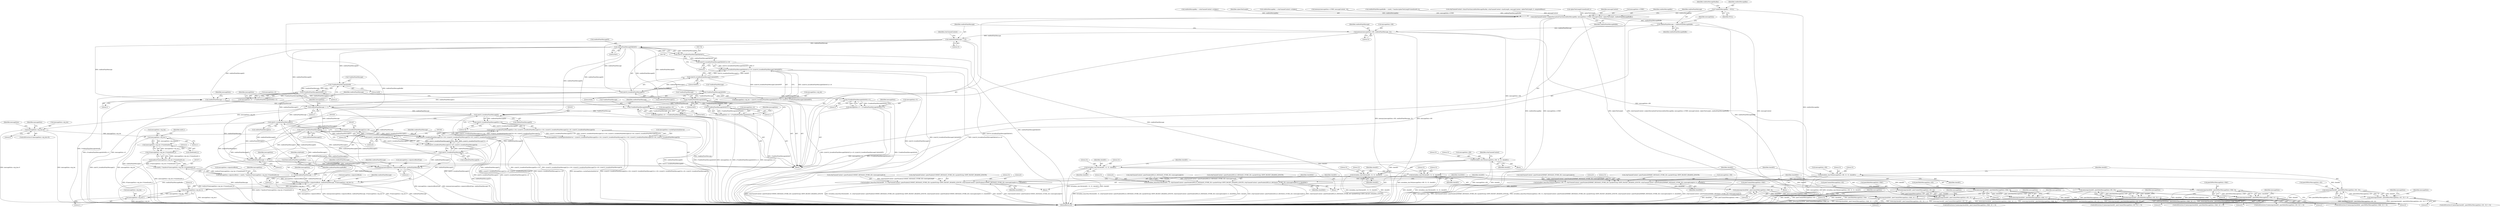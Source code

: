 digraph "0_bzrtp_bbb1e6e2f467ee4bd7b9a8c800e4f07343d7d99b@pointer" {
"1001296" [label="(Call,*confirmMessageKey = NULL)"];
"1001438" [label="(Call,zrtpChannelContext->cipherDecryptionFunction(confirmMessageKey, messageData->CFBIV, messageContent, cipherTextLength, confirmPlainMessageBuffer))"];
"1001446" [label="(Call,confirmPlainMessage = confirmPlainMessageBuffer)"];
"1001449" [label="(Call,memcpy(messageData->H0, confirmPlainMessage, 32))"];
"1001455" [label="(Call,confirmPlainMessage +=33)"];
"1001757" [label="(Call,confirmPlainMessage[0]&0x01)"];
"1001755" [label="(Call,(uint16_t)(confirmPlainMessage[0]&0x01))"];
"1001754" [label="(Call,((uint16_t)(confirmPlainMessage[0]&0x01))<<8)"];
"1001753" [label="(Call,((uint16_t)(confirmPlainMessage[0]&0x01))<<8 | (((uint16_t)confirmPlainMessage[1])&0x00FF))"];
"1001749" [label="(Call,messageData->sig_len = ((uint16_t)(confirmPlainMessage[0]&0x01))<<8 | (((uint16_t)confirmPlainMessage[1])&0x00FF))"];
"1001851" [label="(Call,messageData->sig_len>0)"];
"1001876" [label="(Call,messageData->sig_len-1)"];
"1001875" [label="(Call,(messageData->sig_len-1)*sizeof(uint8_t))"];
"1001873" [label="(Call,4*(messageData->sig_len-1)*sizeof(uint8_t))"];
"1001872" [label="(Call,malloc(4*(messageData->sig_len-1)*sizeof(uint8_t)))"];
"1001870" [label="(Call,(uint8_t *)malloc(4*(messageData->sig_len-1)*sizeof(uint8_t)))"];
"1001866" [label="(Call,messageData->signatureBlock = (uint8_t *)malloc(4*(messageData->sig_len-1)*sizeof(uint8_t)))"];
"1001883" [label="(Call,memcpy(messageData->signatureBlock, confirmPlainMessage, 4*(messageData->sig_len-1)))"];
"1001890" [label="(Call,messageData->sig_len-1)"];
"1001888" [label="(Call,4*(messageData->sig_len-1))"];
"1001770" [label="(Call,confirmPlainMessage += 2)"];
"1001811" [label="(Call,confirmPlainMessage += 1)"];
"1001820" [label="(Call,(uint32_t)confirmPlainMessage[0])"];
"1001819" [label="(Call,((uint32_t)confirmPlainMessage[0])<<24)"];
"1001818" [label="(Call,(((uint32_t)confirmPlainMessage[0])<<24) | (((uint32_t)confirmPlainMessage[1])<<16) | (((uint32_t)confirmPlainMessage[2])<<8) | ((uint32_t)confirmPlainMessage[3]))"];
"1001814" [label="(Call,messageData->cacheExpirationInterval = (((uint32_t)confirmPlainMessage[0])<<24) | (((uint32_t)confirmPlainMessage[1])<<16) | (((uint32_t)confirmPlainMessage[2])<<8) | ((uint32_t)confirmPlainMessage[3]))"];
"1001847" [label="(Call,confirmPlainMessage += 4)"];
"1001857" [label="(Call,memcpy(messageData->signatureBlockType, confirmPlainMessage, 4))"];
"1001863" [label="(Call,confirmPlainMessage += 4)"];
"1001828" [label="(Call,(uint32_t)confirmPlainMessage[1])"];
"1001827" [label="(Call,((uint32_t)confirmPlainMessage[1])<<16)"];
"1001826" [label="(Call,(((uint32_t)confirmPlainMessage[1])<<16) | (((uint32_t)confirmPlainMessage[2])<<8) | ((uint32_t)confirmPlainMessage[3]))"];
"1001836" [label="(Call,(uint32_t)confirmPlainMessage[2])"];
"1001835" [label="(Call,((uint32_t)confirmPlainMessage[2])<<8)"];
"1001834" [label="(Call,(((uint32_t)confirmPlainMessage[2])<<8) | ((uint32_t)confirmPlainMessage[3]))"];
"1001842" [label="(Call,(uint32_t)confirmPlainMessage[3])"];
"1001778" [label="(Call,(*confirmPlainMessage)&0x08)"];
"1001777" [label="(Call,((*confirmPlainMessage)&0x08)>>3)"];
"1001773" [label="(Call,messageData->E = ((*confirmPlainMessage)&0x08)>>3)"];
"1001788" [label="(Call,(*confirmPlainMessage)&0x04)"];
"1001787" [label="(Call,((*confirmPlainMessage)&0x04)>>2)"];
"1001783" [label="(Call,messageData->V = ((*confirmPlainMessage)&0x04)>>2)"];
"1001798" [label="(Call,(*confirmPlainMessage)&0x02)"];
"1001797" [label="(Call,((*confirmPlainMessage)&0x02)>>1)"];
"1001793" [label="(Call,messageData->A = ((*confirmPlainMessage)&0x02)>>1)"];
"1001807" [label="(Call,(*confirmPlainMessage)&0x01)"];
"1001803" [label="(Call,messageData->D = (*confirmPlainMessage)&0x01)"];
"1001764" [label="(Call,(uint16_t)confirmPlainMessage[1])"];
"1001763" [label="(Call,((uint16_t)confirmPlainMessage[1])&0x00FF)"];
"1001472" [label="(Call,bctoolbox_sha256(messageData->H0, 32, 32, checkH1))"];
"1001513" [label="(Call,bctoolbox_sha256(checkH1, 32, 32, checkH2))"];
"1001520" [label="(Call,memcmp(checkH2, peerCommitMessageData->H2, 32))"];
"1001519" [label="(Call,memcmp(checkH2, peerCommitMessageData->H2, 32) != 0)"];
"1001532" [label="(Call,bctoolbox_hmacSha256(checkH1, 32, zrtpChannelContext->peerPackets[COMMIT_MESSAGE_STORE_ID]->packetString+ZRTP_PACKET_HEADER_LENGTH, zrtpChannelContext->peerPackets[COMMIT_MESSAGE_STORE_ID]->messageLength-8, 8, checkMAC))"];
"1001557" [label="(Call,memcmp(checkMAC, peerCommitMessageData->MAC, 8))"];
"1001556" [label="(Call,memcmp(checkMAC, peerCommitMessageData->MAC, 8) != 0)"];
"1001599" [label="(Call,bctoolbox_sha256(checkH1, 32, 32, checkH2))"];
"1001604" [label="(Call,bctoolbox_sha256(checkH2, 32, 32, checkH3))"];
"1001611" [label="(Call,memcmp(checkH3, peerHelloMessageData->H3, 32))"];
"1001610" [label="(Call,memcmp(checkH3, peerHelloMessageData->H3, 32) != 0)"];
"1001623" [label="(Call,bctoolbox_hmacSha256(checkH2, 32, zrtpChannelContext->peerPackets[HELLO_MESSAGE_STORE_ID]->packetString+ZRTP_PACKET_HEADER_LENGTH, zrtpChannelContext->peerPackets[HELLO_MESSAGE_STORE_ID]->messageLength-8, 8, checkMAC))"];
"1001648" [label="(Call,memcmp(checkMAC, peerHelloMessageData->MAC, 8))"];
"1001647" [label="(Call,memcmp(checkMAC, peerHelloMessageData->MAC, 8) != 0)"];
"1001689" [label="(Call,bctoolbox_sha256(messageData->H0, 32, 32, checkH1))"];
"1001698" [label="(Call,memcmp(checkH1, peerDHPartMessageData->H1, 32))"];
"1001697" [label="(Call,memcmp(checkH1, peerDHPartMessageData->H1, 32) != 0)"];
"1001710" [label="(Call,bctoolbox_hmacSha256(messageData->H0, 32, zrtpChannelContext->peerPackets[DHPART_MESSAGE_STORE_ID]->packetString+ZRTP_PACKET_HEADER_LENGTH, zrtpChannelContext->peerPackets[DHPART_MESSAGE_STORE_ID]->messageLength-8, 8, checkMAC))"];
"1001737" [label="(Call,memcmp(checkMAC, peerDHPartMessageData->MAC, 8))"];
"1001736" [label="(Call,memcmp(checkMAC, peerDHPartMessageData->MAC, 8) != 0)"];
"1001902" [label="(Call,free(confirmPlainMessageBuffer))"];
"1001808" [label="(Call,*confirmPlainMessage)"];
"1001801" [label="(Literal,0x02)"];
"1001899" [label="(Identifier,messageData)"];
"1001607" [label="(Literal,32)"];
"1001828" [label="(Call,(uint32_t)confirmPlainMessage[1])"];
"1001294" [label="(Block,)"];
"1001876" [label="(Call,messageData->sig_len-1)"];
"1001599" [label="(Call,bctoolbox_sha256(checkH1, 32, 32, checkH2))"];
"1001735" [label="(ControlStructure,if (memcmp(checkMAC, peerDHPartMessageData->MAC, 8) != 0))"];
"1001802" [label="(Literal,1)"];
"1001737" [label="(Call,memcmp(checkMAC, peerDHPartMessageData->MAC, 8))"];
"1001834" [label="(Call,(((uint32_t)confirmPlainMessage[2])<<8) | ((uint32_t)confirmPlainMessage[3]))"];
"1001803" [label="(Call,messageData->D = (*confirmPlainMessage)&0x01)"];
"1001449" [label="(Call,memcpy(messageData->H0, confirmPlainMessage, 32))"];
"1001362" [label="(Call,confirmMessageKey = zrtpChannelContext->zrtpkeyr)"];
"1001862" [label="(Literal,4)"];
"1001520" [label="(Call,memcmp(checkH2, peerCommitMessageData->H2, 32))"];
"1001793" [label="(Call,messageData->A = ((*confirmPlainMessage)&0x02)>>1)"];
"1001750" [label="(Call,messageData->sig_len)"];
"1001795" [label="(Identifier,messageData)"];
"1001434" [label="(Call,cipherTextLength*sizeof(uint8_t))"];
"1001882" [label="(Identifier,uint8_t)"];
"1001602" [label="(Literal,32)"];
"1001482" [label="(Identifier,zrtpChannelContext)"];
"1001544" [label="(Call,zrtpChannelContext->peerPackets[COMMIT_MESSAGE_STORE_ID]->messageLength-8)"];
"1001715" [label="(Call,zrtpChannelContext->peerPackets[DHPART_MESSAGE_STORE_ID]->packetString+ZRTP_PACKET_HEADER_LENGTH)"];
"1001443" [label="(Identifier,messageContent)"];
"1001779" [label="(Call,*confirmPlainMessage)"];
"1001518" [label="(ControlStructure,if (memcmp(checkH2, peerCommitMessageData->H2, 32) != 0))"];
"1001462" [label="(Identifier,zrtpChannelContext)"];
"1001661" [label="(Block,)"];
"1001533" [label="(Identifier,checkH1)"];
"1001476" [label="(Literal,32)"];
"1001605" [label="(Identifier,checkH2)"];
"1001645" [label="(Identifier,checkMAC)"];
"1001794" [label="(Call,messageData->A)"];
"1001742" [label="(Literal,8)"];
"1001819" [label="(Call,((uint32_t)confirmPlainMessage[0])<<24)"];
"1001698" [label="(Call,memcmp(checkH1, peerDHPartMessageData->H1, 32))"];
"1001707" [label="(Identifier,messageData)"];
"1001844" [label="(Call,confirmPlainMessage[3])"];
"1001778" [label="(Call,(*confirmPlainMessage)&0x08)"];
"1001557" [label="(Call,memcmp(checkMAC, peerCommitMessageData->MAC, 8))"];
"1001704" [label="(Literal,0)"];
"1001612" [label="(Identifier,checkH3)"];
"1001624" [label="(Identifier,checkH2)"];
"1001440" [label="(Call,messageData->CFBIV)"];
"1001866" [label="(Call,messageData->signatureBlock = (uint8_t *)malloc(4*(messageData->sig_len-1)*sizeof(uint8_t)))"];
"1001764" [label="(Call,(uint16_t)confirmPlainMessage[1])"];
"1001772" [label="(Literal,2)"];
"1001516" [label="(Literal,32)"];
"1001757" [label="(Call,confirmPlainMessage[0]&0x01)"];
"1001711" [label="(Call,messageData->H0)"];
"1001906" [label="(Identifier,zrtpPacket)"];
"1001758" [label="(Call,confirmPlainMessage[0])"];
"1001749" [label="(Call,messageData->sig_len = ((uint16_t)(confirmPlainMessage[0]&0x01))<<8 | (((uint16_t)confirmPlainMessage[1])&0x00FF))"];
"1001761" [label="(Literal,0x01)"];
"1001766" [label="(Call,confirmPlainMessage[1])"];
"1001855" [label="(Literal,0)"];
"1001472" [label="(Call,bctoolbox_sha256(messageData->H0, 32, 32, checkH1))"];
"1001695" [label="(Identifier,checkH1)"];
"1001785" [label="(Identifier,messageData)"];
"1001833" [label="(Literal,16)"];
"1001781" [label="(Literal,0x08)"];
"1001867" [label="(Call,messageData->signatureBlock)"];
"1001812" [label="(Identifier,confirmPlainMessage)"];
"1001439" [label="(Identifier,confirmMessageKey)"];
"1001694" [label="(Literal,32)"];
"1001453" [label="(Identifier,confirmPlainMessage)"];
"1001445" [label="(Identifier,confirmPlainMessageBuffer)"];
"1001724" [label="(Call,zrtpChannelContext->peerPackets[DHPART_MESSAGE_STORE_ID]->messageLength-8)"];
"1001842" [label="(Call,(uint32_t)confirmPlainMessage[3])"];
"1001863" [label="(Call,confirmPlainMessage += 4)"];
"1001865" [label="(Literal,4)"];
"1001478" [label="(Identifier,checkH1)"];
"1001535" [label="(Call,zrtpChannelContext->peerPackets[COMMIT_MESSAGE_STORE_ID]->packetString+ZRTP_PACKET_HEADER_LENGTH)"];
"1001534" [label="(Literal,32)"];
"1001553" [label="(Literal,8)"];
"1001822" [label="(Call,confirmPlainMessage[0])"];
"1001562" [label="(Literal,8)"];
"1001529" [label="(Identifier,messageData)"];
"1001858" [label="(Call,messageData->signatureBlockType)"];
"1001710" [label="(Call,bctoolbox_hmacSha256(messageData->H0, 32, zrtpChannelContext->peerPackets[DHPART_MESSAGE_STORE_ID]->packetString+ZRTP_PACKET_HEADER_LENGTH, zrtpChannelContext->peerPackets[DHPART_MESSAGE_STORE_ID]->messageLength-8, 8, checkMAC))"];
"1001555" [label="(ControlStructure,if (memcmp(checkMAC, peerCommitMessageData->MAC, 8) != 0))"];
"1001813" [label="(Literal,1)"];
"1001525" [label="(Literal,32)"];
"1001700" [label="(Call,peerDHPartMessageData->H1)"];
"1001734" [label="(Identifier,checkMAC)"];
"1001751" [label="(Identifier,messageData)"];
"1001613" [label="(Call,peerHelloMessageData->H3)"];
"1001635" [label="(Call,zrtpChannelContext->peerPackets[HELLO_MESSAGE_STORE_ID]->messageLength-8)"];
"1001521" [label="(Identifier,checkH2)"];
"1001769" [label="(Literal,0x00FF)"];
"1001603" [label="(Identifier,checkH2)"];
"1001773" [label="(Call,messageData->E = ((*confirmPlainMessage)&0x08)>>3)"];
"1001609" [label="(ControlStructure,if (memcmp(checkH3, peerHelloMessageData->H3, 32) != 0))"];
"1001743" [label="(Literal,0)"];
"1001648" [label="(Call,memcmp(checkMAC, peerHelloMessageData->MAC, 8))"];
"1001880" [label="(Literal,1)"];
"1001650" [label="(Call,peerHelloMessageData->MAC)"];
"1001861" [label="(Identifier,confirmPlainMessage)"];
"1001851" [label="(Call,messageData->sig_len>0)"];
"1001296" [label="(Call,*confirmMessageKey = NULL)"];
"1001856" [label="(Block,)"];
"1001485" [label="(Block,)"];
"1001447" [label="(Identifier,confirmPlainMessage)"];
"1001835" [label="(Call,((uint32_t)confirmPlainMessage[2])<<8)"];
"1001646" [label="(ControlStructure,if (memcmp(checkMAC, peerHelloMessageData->MAC, 8) != 0))"];
"1001703" [label="(Literal,32)"];
"1001820" [label="(Call,(uint32_t)confirmPlainMessage[0])"];
"1001816" [label="(Identifier,messageData)"];
"1001775" [label="(Identifier,messageData)"];
"1001647" [label="(Call,memcmp(checkMAC, peerHelloMessageData->MAC, 8) != 0)"];
"1001739" [label="(Call,peerDHPartMessageData->MAC)"];
"1001526" [label="(Literal,0)"];
"1001456" [label="(Identifier,confirmPlainMessage)"];
"1001903" [label="(Identifier,confirmPlainMessageBuffer)"];
"1001849" [label="(Literal,4)"];
"1001600" [label="(Identifier,checkH1)"];
"1001783" [label="(Call,messageData->V = ((*confirmPlainMessage)&0x04)>>2)"];
"1001626" [label="(Call,zrtpChannelContext->peerPackets[HELLO_MESSAGE_STORE_ID]->packetString+ZRTP_PACKET_HEADER_LENGTH)"];
"1001877" [label="(Call,messageData->sig_len)"];
"1001446" [label="(Call,confirmPlainMessage = confirmPlainMessageBuffer)"];
"1001444" [label="(Identifier,cipherTextLength)"];
"1001556" [label="(Call,memcmp(checkMAC, peerCommitMessageData->MAC, 8) != 0)"];
"1001804" [label="(Call,messageData->D)"];
"1001770" [label="(Call,confirmPlainMessage += 2)"];
"1001827" [label="(Call,((uint32_t)confirmPlainMessage[1])<<16)"];
"1001763" [label="(Call,((uint16_t)confirmPlainMessage[1])&0x00FF)"];
"1001853" [label="(Identifier,messageData)"];
"1001753" [label="(Call,((uint16_t)(confirmPlainMessage[0]&0x01))<<8 | (((uint16_t)confirmPlainMessage[1])&0x00FF))"];
"1001448" [label="(Identifier,confirmPlainMessageBuffer)"];
"1001755" [label="(Call,(uint16_t)(confirmPlainMessage[0]&0x01))"];
"1001826" [label="(Call,(((uint32_t)confirmPlainMessage[1])<<16) | (((uint32_t)confirmPlainMessage[2])<<8) | ((uint32_t)confirmPlainMessage[3]))"];
"1001788" [label="(Call,(*confirmPlainMessage)&0x04)"];
"1001733" [label="(Literal,8)"];
"1001451" [label="(Identifier,messageData)"];
"1001693" [label="(Literal,32)"];
"1001554" [label="(Identifier,checkMAC)"];
"1001746" [label="(Identifier,messageData)"];
"1001438" [label="(Call,zrtpChannelContext->cipherDecryptionFunction(confirmMessageKey, messageData->CFBIV, messageContent, cipherTextLength, confirmPlainMessageBuffer))"];
"1001604" [label="(Call,bctoolbox_sha256(checkH2, 32, 32, checkH3))"];
"1001455" [label="(Call,confirmPlainMessage +=33)"];
"1001515" [label="(Literal,32)"];
"1001850" [label="(ControlStructure,if (messageData->sig_len>0))"];
"1001610" [label="(Call,memcmp(checkH3, peerHelloMessageData->H3, 32) != 0)"];
"1001771" [label="(Identifier,confirmPlainMessage)"];
"1001784" [label="(Call,messageData->V)"];
"1001532" [label="(Call,bctoolbox_hmacSha256(checkH1, 32, zrtpChannelContext->peerPackets[COMMIT_MESSAGE_STORE_ID]->packetString+ZRTP_PACKET_HEADER_LENGTH, zrtpChannelContext->peerPackets[COMMIT_MESSAGE_STORE_ID]->messageLength-8, 8, checkMAC))"];
"1001623" [label="(Call,bctoolbox_hmacSha256(checkH2, 32, zrtpChannelContext->peerPackets[HELLO_MESSAGE_STORE_ID]->packetString+ZRTP_PACKET_HEADER_LENGTH, zrtpChannelContext->peerPackets[HELLO_MESSAGE_STORE_ID]->messageLength-8, 8, checkMAC))"];
"1001852" [label="(Call,messageData->sig_len)"];
"1001889" [label="(Literal,4)"];
"1001558" [label="(Identifier,checkMAC)"];
"1001873" [label="(Call,4*(messageData->sig_len-1)*sizeof(uint8_t))"];
"1001754" [label="(Call,((uint16_t)(confirmPlainMessage[0]&0x01))<<8)"];
"1001805" [label="(Identifier,messageData)"];
"1001864" [label="(Identifier,confirmPlainMessage)"];
"1001625" [label="(Literal,32)"];
"1001513" [label="(Call,bctoolbox_sha256(checkH1, 32, 32, checkH2))"];
"1001644" [label="(Literal,8)"];
"1001699" [label="(Identifier,checkH1)"];
"1001697" [label="(Call,memcmp(checkH1, peerDHPartMessageData->H1, 32) != 0)"];
"1001689" [label="(Call,bctoolbox_sha256(messageData->H0, 32, 32, checkH1))"];
"1001653" [label="(Literal,8)"];
"1001825" [label="(Literal,24)"];
"1001848" [label="(Identifier,confirmPlainMessage)"];
"1001714" [label="(Literal,32)"];
"1001712" [label="(Identifier,messageData)"];
"1001774" [label="(Call,messageData->E)"];
"1001649" [label="(Identifier,checkMAC)"];
"1001301" [label="(Identifier,confirmMessageMacKey)"];
"1001330" [label="(Call,confirmMessageKey = zrtpChannelContext->zrtpkeyi)"];
"1001884" [label="(Call,messageData->signatureBlock)"];
"1001787" [label="(Call,((*confirmPlainMessage)&0x04)>>2)"];
"1001388" [label="(Call,memcpy(messageData->CFBIV, messageContent, 16))"];
"1001611" [label="(Call,memcmp(checkH3, peerHelloMessageData->H3, 32))"];
"1001617" [label="(Literal,0)"];
"1001874" [label="(Literal,4)"];
"1001657" [label="(Identifier,messageData)"];
"1001457" [label="(Literal,33)"];
"1001902" [label="(Call,free(confirmPlainMessageBuffer))"];
"1001847" [label="(Call,confirmPlainMessage += 4)"];
"1001810" [label="(Literal,0x01)"];
"1001297" [label="(Identifier,confirmMessageKey)"];
"1001888" [label="(Call,4*(messageData->sig_len-1))"];
"1001891" [label="(Call,messageData->sig_len)"];
"1001777" [label="(Call,((*confirmPlainMessage)&0x08)>>3)"];
"1001791" [label="(Literal,0x04)"];
"1001872" [label="(Call,malloc(4*(messageData->sig_len-1)*sizeof(uint8_t)))"];
"1001859" [label="(Identifier,messageData)"];
"1001841" [label="(Literal,8)"];
"1001606" [label="(Literal,32)"];
"1001690" [label="(Call,messageData->H0)"];
"1001782" [label="(Literal,3)"];
"1001890" [label="(Call,messageData->sig_len-1)"];
"1001883" [label="(Call,memcpy(messageData->signatureBlock, confirmPlainMessage, 4*(messageData->sig_len-1)))"];
"1001857" [label="(Call,memcpy(messageData->signatureBlockType, confirmPlainMessage, 4))"];
"1001477" [label="(Literal,32)"];
"1001559" [label="(Call,peerCommitMessageData->MAC)"];
"1001894" [label="(Literal,1)"];
"1001563" [label="(Literal,0)"];
"1001514" [label="(Identifier,checkH1)"];
"1001887" [label="(Identifier,confirmPlainMessage)"];
"1001815" [label="(Call,messageData->cacheExpirationInterval)"];
"1001566" [label="(Identifier,messageData)"];
"1001620" [label="(Identifier,messageData)"];
"1001429" [label="(Call,confirmPlainMessageBuffer = (uint8_t *)malloc(cipherTextLength*sizeof(uint8_t)))"];
"1001836" [label="(Call,(uint32_t)confirmPlainMessage[2])"];
"1001792" [label="(Literal,2)"];
"1001406" [label="(Call,zrtpChannelContext->hmacFunction(confirmMessageMacKey, zrtpChannelContext->hashLength, messageContent, cipherTextLength, 8, computedHmac))"];
"1001797" [label="(Call,((*confirmPlainMessage)&0x02)>>1)"];
"1001608" [label="(Identifier,checkH3)"];
"1001517" [label="(Identifier,checkH2)"];
"1001885" [label="(Identifier,messageData)"];
"1001811" [label="(Call,confirmPlainMessage += 1)"];
"1001473" [label="(Call,messageData->H0)"];
"1001798" [label="(Call,(*confirmPlainMessage)&0x02)"];
"1001654" [label="(Literal,0)"];
"1001696" [label="(ControlStructure,if (memcmp(checkH1, peerDHPartMessageData->H1, 32) != 0))"];
"1001450" [label="(Call,messageData->H0)"];
"1001814" [label="(Call,messageData->cacheExpirationInterval = (((uint32_t)confirmPlainMessage[0])<<24) | (((uint32_t)confirmPlainMessage[1])<<16) | (((uint32_t)confirmPlainMessage[2])<<8) | ((uint32_t)confirmPlainMessage[3]))"];
"1001881" [label="(Call,sizeof(uint8_t))"];
"1001789" [label="(Call,*confirmPlainMessage)"];
"1001470" [label="(Block,)"];
"1001868" [label="(Identifier,messageData)"];
"1001838" [label="(Call,confirmPlainMessage[2])"];
"1001570" [label="(Block,)"];
"1001736" [label="(Call,memcmp(checkMAC, peerDHPartMessageData->MAC, 8) != 0)"];
"1001818" [label="(Call,(((uint32_t)confirmPlainMessage[0])<<24) | (((uint32_t)confirmPlainMessage[1])<<16) | (((uint32_t)confirmPlainMessage[2])<<8) | ((uint32_t)confirmPlainMessage[3]))"];
"1001762" [label="(Literal,8)"];
"1001298" [label="(Identifier,NULL)"];
"1001738" [label="(Identifier,checkMAC)"];
"1001454" [label="(Literal,32)"];
"1001616" [label="(Literal,32)"];
"1001601" [label="(Literal,32)"];
"1001522" [label="(Call,peerCommitMessageData->H2)"];
"1001875" [label="(Call,(messageData->sig_len-1)*sizeof(uint8_t))"];
"1001830" [label="(Call,confirmPlainMessage[1])"];
"1001966" [label="(MethodReturn,int)"];
"1001870" [label="(Call,(uint8_t *)malloc(4*(messageData->sig_len-1)*sizeof(uint8_t)))"];
"1001519" [label="(Call,memcmp(checkH2, peerCommitMessageData->H2, 32) != 0)"];
"1001799" [label="(Call,*confirmPlainMessage)"];
"1001807" [label="(Call,(*confirmPlainMessage)&0x01)"];
"1001296" -> "1001294"  [label="AST: "];
"1001296" -> "1001298"  [label="CFG: "];
"1001297" -> "1001296"  [label="AST: "];
"1001298" -> "1001296"  [label="AST: "];
"1001301" -> "1001296"  [label="CFG: "];
"1001296" -> "1001966"  [label="DDG: confirmMessageKey"];
"1001296" -> "1001438"  [label="DDG: confirmMessageKey"];
"1001438" -> "1001294"  [label="AST: "];
"1001438" -> "1001445"  [label="CFG: "];
"1001439" -> "1001438"  [label="AST: "];
"1001440" -> "1001438"  [label="AST: "];
"1001443" -> "1001438"  [label="AST: "];
"1001444" -> "1001438"  [label="AST: "];
"1001445" -> "1001438"  [label="AST: "];
"1001447" -> "1001438"  [label="CFG: "];
"1001438" -> "1001966"  [label="DDG: confirmMessageKey"];
"1001438" -> "1001966"  [label="DDG: messageData->CFBIV"];
"1001438" -> "1001966"  [label="DDG: cipherTextLength"];
"1001438" -> "1001966"  [label="DDG: zrtpChannelContext->cipherDecryptionFunction(confirmMessageKey, messageData->CFBIV, messageContent, cipherTextLength, confirmPlainMessageBuffer)"];
"1001438" -> "1001966"  [label="DDG: messageContent"];
"1001362" -> "1001438"  [label="DDG: confirmMessageKey"];
"1001330" -> "1001438"  [label="DDG: confirmMessageKey"];
"1001388" -> "1001438"  [label="DDG: messageData->CFBIV"];
"1001406" -> "1001438"  [label="DDG: messageContent"];
"1001434" -> "1001438"  [label="DDG: cipherTextLength"];
"1001429" -> "1001438"  [label="DDG: confirmPlainMessageBuffer"];
"1001438" -> "1001446"  [label="DDG: confirmPlainMessageBuffer"];
"1001438" -> "1001902"  [label="DDG: confirmPlainMessageBuffer"];
"1001446" -> "1001294"  [label="AST: "];
"1001446" -> "1001448"  [label="CFG: "];
"1001447" -> "1001446"  [label="AST: "];
"1001448" -> "1001446"  [label="AST: "];
"1001451" -> "1001446"  [label="CFG: "];
"1001446" -> "1001966"  [label="DDG: confirmPlainMessageBuffer"];
"1001446" -> "1001449"  [label="DDG: confirmPlainMessage"];
"1001449" -> "1001294"  [label="AST: "];
"1001449" -> "1001454"  [label="CFG: "];
"1001450" -> "1001449"  [label="AST: "];
"1001453" -> "1001449"  [label="AST: "];
"1001454" -> "1001449"  [label="AST: "];
"1001456" -> "1001449"  [label="CFG: "];
"1001449" -> "1001966"  [label="DDG: memcpy(messageData->H0, confirmPlainMessage, 32)"];
"1001449" -> "1001966"  [label="DDG: messageData->H0"];
"1001449" -> "1001455"  [label="DDG: confirmPlainMessage"];
"1001449" -> "1001472"  [label="DDG: messageData->H0"];
"1001449" -> "1001689"  [label="DDG: messageData->H0"];
"1001455" -> "1001294"  [label="AST: "];
"1001455" -> "1001457"  [label="CFG: "];
"1001456" -> "1001455"  [label="AST: "];
"1001457" -> "1001455"  [label="AST: "];
"1001462" -> "1001455"  [label="CFG: "];
"1001455" -> "1001966"  [label="DDG: confirmPlainMessage"];
"1001455" -> "1001757"  [label="DDG: confirmPlainMessage"];
"1001455" -> "1001764"  [label="DDG: confirmPlainMessage"];
"1001455" -> "1001770"  [label="DDG: confirmPlainMessage"];
"1001757" -> "1001755"  [label="AST: "];
"1001757" -> "1001761"  [label="CFG: "];
"1001758" -> "1001757"  [label="AST: "];
"1001761" -> "1001757"  [label="AST: "];
"1001755" -> "1001757"  [label="CFG: "];
"1001757" -> "1001755"  [label="DDG: confirmPlainMessage[0]"];
"1001757" -> "1001755"  [label="DDG: 0x01"];
"1001757" -> "1001770"  [label="DDG: confirmPlainMessage[0]"];
"1001757" -> "1001778"  [label="DDG: confirmPlainMessage[0]"];
"1001757" -> "1001788"  [label="DDG: confirmPlainMessage[0]"];
"1001757" -> "1001798"  [label="DDG: confirmPlainMessage[0]"];
"1001757" -> "1001807"  [label="DDG: confirmPlainMessage[0]"];
"1001757" -> "1001811"  [label="DDG: confirmPlainMessage[0]"];
"1001757" -> "1001820"  [label="DDG: confirmPlainMessage[0]"];
"1001755" -> "1001754"  [label="AST: "];
"1001756" -> "1001755"  [label="AST: "];
"1001762" -> "1001755"  [label="CFG: "];
"1001755" -> "1001966"  [label="DDG: confirmPlainMessage[0]&0x01"];
"1001755" -> "1001754"  [label="DDG: confirmPlainMessage[0]&0x01"];
"1001754" -> "1001753"  [label="AST: "];
"1001754" -> "1001762"  [label="CFG: "];
"1001762" -> "1001754"  [label="AST: "];
"1001765" -> "1001754"  [label="CFG: "];
"1001754" -> "1001966"  [label="DDG: (uint16_t)(confirmPlainMessage[0]&0x01)"];
"1001754" -> "1001753"  [label="DDG: (uint16_t)(confirmPlainMessage[0]&0x01)"];
"1001754" -> "1001753"  [label="DDG: 8"];
"1001753" -> "1001749"  [label="AST: "];
"1001753" -> "1001763"  [label="CFG: "];
"1001763" -> "1001753"  [label="AST: "];
"1001749" -> "1001753"  [label="CFG: "];
"1001753" -> "1001966"  [label="DDG: ((uint16_t)(confirmPlainMessage[0]&0x01))<<8"];
"1001753" -> "1001966"  [label="DDG: ((uint16_t)confirmPlainMessage[1])&0x00FF"];
"1001753" -> "1001749"  [label="DDG: ((uint16_t)(confirmPlainMessage[0]&0x01))<<8"];
"1001753" -> "1001749"  [label="DDG: ((uint16_t)confirmPlainMessage[1])&0x00FF"];
"1001763" -> "1001753"  [label="DDG: (uint16_t)confirmPlainMessage[1]"];
"1001763" -> "1001753"  [label="DDG: 0x00FF"];
"1001749" -> "1001294"  [label="AST: "];
"1001750" -> "1001749"  [label="AST: "];
"1001771" -> "1001749"  [label="CFG: "];
"1001749" -> "1001966"  [label="DDG: ((uint16_t)(confirmPlainMessage[0]&0x01))<<8 | (((uint16_t)confirmPlainMessage[1])&0x00FF)"];
"1001749" -> "1001851"  [label="DDG: messageData->sig_len"];
"1001851" -> "1001850"  [label="AST: "];
"1001851" -> "1001855"  [label="CFG: "];
"1001852" -> "1001851"  [label="AST: "];
"1001855" -> "1001851"  [label="AST: "];
"1001859" -> "1001851"  [label="CFG: "];
"1001899" -> "1001851"  [label="CFG: "];
"1001851" -> "1001966"  [label="DDG: messageData->sig_len>0"];
"1001851" -> "1001966"  [label="DDG: messageData->sig_len"];
"1001851" -> "1001876"  [label="DDG: messageData->sig_len"];
"1001876" -> "1001875"  [label="AST: "];
"1001876" -> "1001880"  [label="CFG: "];
"1001877" -> "1001876"  [label="AST: "];
"1001880" -> "1001876"  [label="AST: "];
"1001882" -> "1001876"  [label="CFG: "];
"1001876" -> "1001875"  [label="DDG: messageData->sig_len"];
"1001876" -> "1001875"  [label="DDG: 1"];
"1001876" -> "1001890"  [label="DDG: messageData->sig_len"];
"1001875" -> "1001873"  [label="AST: "];
"1001875" -> "1001881"  [label="CFG: "];
"1001881" -> "1001875"  [label="AST: "];
"1001873" -> "1001875"  [label="CFG: "];
"1001875" -> "1001873"  [label="DDG: messageData->sig_len-1"];
"1001873" -> "1001872"  [label="AST: "];
"1001874" -> "1001873"  [label="AST: "];
"1001872" -> "1001873"  [label="CFG: "];
"1001873" -> "1001966"  [label="DDG: (messageData->sig_len-1)*sizeof(uint8_t)"];
"1001873" -> "1001872"  [label="DDG: 4"];
"1001873" -> "1001872"  [label="DDG: (messageData->sig_len-1)*sizeof(uint8_t)"];
"1001872" -> "1001870"  [label="AST: "];
"1001870" -> "1001872"  [label="CFG: "];
"1001872" -> "1001966"  [label="DDG: 4*(messageData->sig_len-1)*sizeof(uint8_t)"];
"1001872" -> "1001870"  [label="DDG: 4*(messageData->sig_len-1)*sizeof(uint8_t)"];
"1001870" -> "1001866"  [label="AST: "];
"1001871" -> "1001870"  [label="AST: "];
"1001866" -> "1001870"  [label="CFG: "];
"1001870" -> "1001966"  [label="DDG: malloc(4*(messageData->sig_len-1)*sizeof(uint8_t))"];
"1001870" -> "1001866"  [label="DDG: malloc(4*(messageData->sig_len-1)*sizeof(uint8_t))"];
"1001866" -> "1001856"  [label="AST: "];
"1001867" -> "1001866"  [label="AST: "];
"1001885" -> "1001866"  [label="CFG: "];
"1001866" -> "1001966"  [label="DDG: (uint8_t *)malloc(4*(messageData->sig_len-1)*sizeof(uint8_t))"];
"1001866" -> "1001883"  [label="DDG: messageData->signatureBlock"];
"1001883" -> "1001856"  [label="AST: "];
"1001883" -> "1001888"  [label="CFG: "];
"1001884" -> "1001883"  [label="AST: "];
"1001887" -> "1001883"  [label="AST: "];
"1001888" -> "1001883"  [label="AST: "];
"1001903" -> "1001883"  [label="CFG: "];
"1001883" -> "1001966"  [label="DDG: messageData->signatureBlock"];
"1001883" -> "1001966"  [label="DDG: memcpy(messageData->signatureBlock, confirmPlainMessage, 4*(messageData->sig_len-1))"];
"1001883" -> "1001966"  [label="DDG: 4*(messageData->sig_len-1)"];
"1001883" -> "1001966"  [label="DDG: confirmPlainMessage"];
"1001863" -> "1001883"  [label="DDG: confirmPlainMessage"];
"1001836" -> "1001883"  [label="DDG: confirmPlainMessage[2]"];
"1001842" -> "1001883"  [label="DDG: confirmPlainMessage[3]"];
"1001820" -> "1001883"  [label="DDG: confirmPlainMessage[0]"];
"1001828" -> "1001883"  [label="DDG: confirmPlainMessage[1]"];
"1001888" -> "1001883"  [label="DDG: 4"];
"1001888" -> "1001883"  [label="DDG: messageData->sig_len-1"];
"1001890" -> "1001888"  [label="AST: "];
"1001890" -> "1001894"  [label="CFG: "];
"1001891" -> "1001890"  [label="AST: "];
"1001894" -> "1001890"  [label="AST: "];
"1001888" -> "1001890"  [label="CFG: "];
"1001890" -> "1001966"  [label="DDG: messageData->sig_len"];
"1001890" -> "1001888"  [label="DDG: messageData->sig_len"];
"1001890" -> "1001888"  [label="DDG: 1"];
"1001889" -> "1001888"  [label="AST: "];
"1001888" -> "1001966"  [label="DDG: messageData->sig_len-1"];
"1001770" -> "1001294"  [label="AST: "];
"1001770" -> "1001772"  [label="CFG: "];
"1001771" -> "1001770"  [label="AST: "];
"1001772" -> "1001770"  [label="AST: "];
"1001775" -> "1001770"  [label="CFG: "];
"1001764" -> "1001770"  [label="DDG: confirmPlainMessage[1]"];
"1001770" -> "1001811"  [label="DDG: confirmPlainMessage"];
"1001811" -> "1001294"  [label="AST: "];
"1001811" -> "1001813"  [label="CFG: "];
"1001812" -> "1001811"  [label="AST: "];
"1001813" -> "1001811"  [label="AST: "];
"1001816" -> "1001811"  [label="CFG: "];
"1001764" -> "1001811"  [label="DDG: confirmPlainMessage[1]"];
"1001811" -> "1001820"  [label="DDG: confirmPlainMessage"];
"1001811" -> "1001828"  [label="DDG: confirmPlainMessage"];
"1001811" -> "1001836"  [label="DDG: confirmPlainMessage"];
"1001811" -> "1001842"  [label="DDG: confirmPlainMessage"];
"1001811" -> "1001847"  [label="DDG: confirmPlainMessage"];
"1001820" -> "1001819"  [label="AST: "];
"1001820" -> "1001822"  [label="CFG: "];
"1001821" -> "1001820"  [label="AST: "];
"1001822" -> "1001820"  [label="AST: "];
"1001825" -> "1001820"  [label="CFG: "];
"1001820" -> "1001966"  [label="DDG: confirmPlainMessage[0]"];
"1001820" -> "1001819"  [label="DDG: confirmPlainMessage[0]"];
"1001807" -> "1001820"  [label="DDG: *confirmPlainMessage"];
"1001820" -> "1001847"  [label="DDG: confirmPlainMessage[0]"];
"1001820" -> "1001857"  [label="DDG: confirmPlainMessage[0]"];
"1001820" -> "1001863"  [label="DDG: confirmPlainMessage[0]"];
"1001819" -> "1001818"  [label="AST: "];
"1001819" -> "1001825"  [label="CFG: "];
"1001825" -> "1001819"  [label="AST: "];
"1001829" -> "1001819"  [label="CFG: "];
"1001819" -> "1001966"  [label="DDG: (uint32_t)confirmPlainMessage[0]"];
"1001819" -> "1001818"  [label="DDG: (uint32_t)confirmPlainMessage[0]"];
"1001819" -> "1001818"  [label="DDG: 24"];
"1001818" -> "1001814"  [label="AST: "];
"1001818" -> "1001826"  [label="CFG: "];
"1001826" -> "1001818"  [label="AST: "];
"1001814" -> "1001818"  [label="CFG: "];
"1001818" -> "1001966"  [label="DDG: ((uint32_t)confirmPlainMessage[0])<<24"];
"1001818" -> "1001966"  [label="DDG: (((uint32_t)confirmPlainMessage[1])<<16) | (((uint32_t)confirmPlainMessage[2])<<8) | ((uint32_t)confirmPlainMessage[3])"];
"1001818" -> "1001814"  [label="DDG: ((uint32_t)confirmPlainMessage[0])<<24"];
"1001818" -> "1001814"  [label="DDG: (((uint32_t)confirmPlainMessage[1])<<16) | (((uint32_t)confirmPlainMessage[2])<<8) | ((uint32_t)confirmPlainMessage[3])"];
"1001826" -> "1001818"  [label="DDG: ((uint32_t)confirmPlainMessage[1])<<16"];
"1001826" -> "1001818"  [label="DDG: (((uint32_t)confirmPlainMessage[2])<<8) | ((uint32_t)confirmPlainMessage[3])"];
"1001814" -> "1001294"  [label="AST: "];
"1001815" -> "1001814"  [label="AST: "];
"1001848" -> "1001814"  [label="CFG: "];
"1001814" -> "1001966"  [label="DDG: messageData->cacheExpirationInterval"];
"1001814" -> "1001966"  [label="DDG: (((uint32_t)confirmPlainMessage[0])<<24) | (((uint32_t)confirmPlainMessage[1])<<16) | (((uint32_t)confirmPlainMessage[2])<<8) | ((uint32_t)confirmPlainMessage[3])"];
"1001847" -> "1001294"  [label="AST: "];
"1001847" -> "1001849"  [label="CFG: "];
"1001848" -> "1001847"  [label="AST: "];
"1001849" -> "1001847"  [label="AST: "];
"1001853" -> "1001847"  [label="CFG: "];
"1001847" -> "1001966"  [label="DDG: confirmPlainMessage"];
"1001842" -> "1001847"  [label="DDG: confirmPlainMessage[3]"];
"1001828" -> "1001847"  [label="DDG: confirmPlainMessage[1]"];
"1001836" -> "1001847"  [label="DDG: confirmPlainMessage[2]"];
"1001847" -> "1001857"  [label="DDG: confirmPlainMessage"];
"1001857" -> "1001856"  [label="AST: "];
"1001857" -> "1001862"  [label="CFG: "];
"1001858" -> "1001857"  [label="AST: "];
"1001861" -> "1001857"  [label="AST: "];
"1001862" -> "1001857"  [label="AST: "];
"1001864" -> "1001857"  [label="CFG: "];
"1001857" -> "1001966"  [label="DDG: messageData->signatureBlockType"];
"1001857" -> "1001966"  [label="DDG: memcpy(messageData->signatureBlockType, confirmPlainMessage, 4)"];
"1001836" -> "1001857"  [label="DDG: confirmPlainMessage[2]"];
"1001842" -> "1001857"  [label="DDG: confirmPlainMessage[3]"];
"1001828" -> "1001857"  [label="DDG: confirmPlainMessage[1]"];
"1001857" -> "1001863"  [label="DDG: confirmPlainMessage"];
"1001863" -> "1001856"  [label="AST: "];
"1001863" -> "1001865"  [label="CFG: "];
"1001864" -> "1001863"  [label="AST: "];
"1001865" -> "1001863"  [label="AST: "];
"1001868" -> "1001863"  [label="CFG: "];
"1001836" -> "1001863"  [label="DDG: confirmPlainMessage[2]"];
"1001842" -> "1001863"  [label="DDG: confirmPlainMessage[3]"];
"1001828" -> "1001863"  [label="DDG: confirmPlainMessage[1]"];
"1001828" -> "1001827"  [label="AST: "];
"1001828" -> "1001830"  [label="CFG: "];
"1001829" -> "1001828"  [label="AST: "];
"1001830" -> "1001828"  [label="AST: "];
"1001833" -> "1001828"  [label="CFG: "];
"1001828" -> "1001966"  [label="DDG: confirmPlainMessage[1]"];
"1001828" -> "1001827"  [label="DDG: confirmPlainMessage[1]"];
"1001764" -> "1001828"  [label="DDG: confirmPlainMessage[1]"];
"1001827" -> "1001826"  [label="AST: "];
"1001827" -> "1001833"  [label="CFG: "];
"1001833" -> "1001827"  [label="AST: "];
"1001837" -> "1001827"  [label="CFG: "];
"1001827" -> "1001966"  [label="DDG: (uint32_t)confirmPlainMessage[1]"];
"1001827" -> "1001826"  [label="DDG: (uint32_t)confirmPlainMessage[1]"];
"1001827" -> "1001826"  [label="DDG: 16"];
"1001826" -> "1001834"  [label="CFG: "];
"1001834" -> "1001826"  [label="AST: "];
"1001826" -> "1001966"  [label="DDG: (((uint32_t)confirmPlainMessage[2])<<8) | ((uint32_t)confirmPlainMessage[3])"];
"1001826" -> "1001966"  [label="DDG: ((uint32_t)confirmPlainMessage[1])<<16"];
"1001834" -> "1001826"  [label="DDG: ((uint32_t)confirmPlainMessage[2])<<8"];
"1001834" -> "1001826"  [label="DDG: (uint32_t)confirmPlainMessage[3]"];
"1001836" -> "1001835"  [label="AST: "];
"1001836" -> "1001838"  [label="CFG: "];
"1001837" -> "1001836"  [label="AST: "];
"1001838" -> "1001836"  [label="AST: "];
"1001841" -> "1001836"  [label="CFG: "];
"1001836" -> "1001966"  [label="DDG: confirmPlainMessage[2]"];
"1001836" -> "1001835"  [label="DDG: confirmPlainMessage[2]"];
"1001835" -> "1001834"  [label="AST: "];
"1001835" -> "1001841"  [label="CFG: "];
"1001841" -> "1001835"  [label="AST: "];
"1001843" -> "1001835"  [label="CFG: "];
"1001835" -> "1001966"  [label="DDG: (uint32_t)confirmPlainMessage[2]"];
"1001835" -> "1001834"  [label="DDG: (uint32_t)confirmPlainMessage[2]"];
"1001835" -> "1001834"  [label="DDG: 8"];
"1001834" -> "1001842"  [label="CFG: "];
"1001842" -> "1001834"  [label="AST: "];
"1001834" -> "1001966"  [label="DDG: (uint32_t)confirmPlainMessage[3]"];
"1001834" -> "1001966"  [label="DDG: ((uint32_t)confirmPlainMessage[2])<<8"];
"1001842" -> "1001834"  [label="DDG: confirmPlainMessage[3]"];
"1001842" -> "1001844"  [label="CFG: "];
"1001843" -> "1001842"  [label="AST: "];
"1001844" -> "1001842"  [label="AST: "];
"1001842" -> "1001966"  [label="DDG: confirmPlainMessage[3]"];
"1001778" -> "1001777"  [label="AST: "];
"1001778" -> "1001781"  [label="CFG: "];
"1001779" -> "1001778"  [label="AST: "];
"1001781" -> "1001778"  [label="AST: "];
"1001782" -> "1001778"  [label="CFG: "];
"1001778" -> "1001777"  [label="DDG: *confirmPlainMessage"];
"1001778" -> "1001777"  [label="DDG: 0x08"];
"1001778" -> "1001788"  [label="DDG: *confirmPlainMessage"];
"1001777" -> "1001773"  [label="AST: "];
"1001777" -> "1001782"  [label="CFG: "];
"1001782" -> "1001777"  [label="AST: "];
"1001773" -> "1001777"  [label="CFG: "];
"1001777" -> "1001966"  [label="DDG: (*confirmPlainMessage)&0x08"];
"1001777" -> "1001773"  [label="DDG: (*confirmPlainMessage)&0x08"];
"1001777" -> "1001773"  [label="DDG: 3"];
"1001773" -> "1001294"  [label="AST: "];
"1001774" -> "1001773"  [label="AST: "];
"1001785" -> "1001773"  [label="CFG: "];
"1001773" -> "1001966"  [label="DDG: ((*confirmPlainMessage)&0x08)>>3"];
"1001773" -> "1001966"  [label="DDG: messageData->E"];
"1001788" -> "1001787"  [label="AST: "];
"1001788" -> "1001791"  [label="CFG: "];
"1001789" -> "1001788"  [label="AST: "];
"1001791" -> "1001788"  [label="AST: "];
"1001792" -> "1001788"  [label="CFG: "];
"1001788" -> "1001787"  [label="DDG: *confirmPlainMessage"];
"1001788" -> "1001787"  [label="DDG: 0x04"];
"1001788" -> "1001798"  [label="DDG: *confirmPlainMessage"];
"1001787" -> "1001783"  [label="AST: "];
"1001787" -> "1001792"  [label="CFG: "];
"1001792" -> "1001787"  [label="AST: "];
"1001783" -> "1001787"  [label="CFG: "];
"1001787" -> "1001966"  [label="DDG: (*confirmPlainMessage)&0x04"];
"1001787" -> "1001783"  [label="DDG: (*confirmPlainMessage)&0x04"];
"1001787" -> "1001783"  [label="DDG: 2"];
"1001783" -> "1001294"  [label="AST: "];
"1001784" -> "1001783"  [label="AST: "];
"1001795" -> "1001783"  [label="CFG: "];
"1001783" -> "1001966"  [label="DDG: ((*confirmPlainMessage)&0x04)>>2"];
"1001783" -> "1001966"  [label="DDG: messageData->V"];
"1001798" -> "1001797"  [label="AST: "];
"1001798" -> "1001801"  [label="CFG: "];
"1001799" -> "1001798"  [label="AST: "];
"1001801" -> "1001798"  [label="AST: "];
"1001802" -> "1001798"  [label="CFG: "];
"1001798" -> "1001797"  [label="DDG: *confirmPlainMessage"];
"1001798" -> "1001797"  [label="DDG: 0x02"];
"1001798" -> "1001807"  [label="DDG: *confirmPlainMessage"];
"1001797" -> "1001793"  [label="AST: "];
"1001797" -> "1001802"  [label="CFG: "];
"1001802" -> "1001797"  [label="AST: "];
"1001793" -> "1001797"  [label="CFG: "];
"1001797" -> "1001966"  [label="DDG: (*confirmPlainMessage)&0x02"];
"1001797" -> "1001793"  [label="DDG: (*confirmPlainMessage)&0x02"];
"1001797" -> "1001793"  [label="DDG: 1"];
"1001793" -> "1001294"  [label="AST: "];
"1001794" -> "1001793"  [label="AST: "];
"1001805" -> "1001793"  [label="CFG: "];
"1001793" -> "1001966"  [label="DDG: ((*confirmPlainMessage)&0x02)>>1"];
"1001793" -> "1001966"  [label="DDG: messageData->A"];
"1001807" -> "1001803"  [label="AST: "];
"1001807" -> "1001810"  [label="CFG: "];
"1001808" -> "1001807"  [label="AST: "];
"1001810" -> "1001807"  [label="AST: "];
"1001803" -> "1001807"  [label="CFG: "];
"1001807" -> "1001966"  [label="DDG: *confirmPlainMessage"];
"1001807" -> "1001803"  [label="DDG: *confirmPlainMessage"];
"1001807" -> "1001803"  [label="DDG: 0x01"];
"1001803" -> "1001294"  [label="AST: "];
"1001804" -> "1001803"  [label="AST: "];
"1001812" -> "1001803"  [label="CFG: "];
"1001803" -> "1001966"  [label="DDG: messageData->D"];
"1001803" -> "1001966"  [label="DDG: (*confirmPlainMessage)&0x01"];
"1001764" -> "1001763"  [label="AST: "];
"1001764" -> "1001766"  [label="CFG: "];
"1001765" -> "1001764"  [label="AST: "];
"1001766" -> "1001764"  [label="AST: "];
"1001769" -> "1001764"  [label="CFG: "];
"1001764" -> "1001763"  [label="DDG: confirmPlainMessage[1]"];
"1001763" -> "1001769"  [label="CFG: "];
"1001769" -> "1001763"  [label="AST: "];
"1001763" -> "1001966"  [label="DDG: (uint16_t)confirmPlainMessage[1]"];
"1001472" -> "1001470"  [label="AST: "];
"1001472" -> "1001478"  [label="CFG: "];
"1001473" -> "1001472"  [label="AST: "];
"1001476" -> "1001472"  [label="AST: "];
"1001477" -> "1001472"  [label="AST: "];
"1001478" -> "1001472"  [label="AST: "];
"1001482" -> "1001472"  [label="CFG: "];
"1001472" -> "1001966"  [label="DDG: bctoolbox_sha256(messageData->H0, 32, 32, checkH1)"];
"1001472" -> "1001966"  [label="DDG: messageData->H0"];
"1001472" -> "1001966"  [label="DDG: checkH1"];
"1001472" -> "1001513"  [label="DDG: checkH1"];
"1001472" -> "1001599"  [label="DDG: checkH1"];
"1001513" -> "1001485"  [label="AST: "];
"1001513" -> "1001517"  [label="CFG: "];
"1001514" -> "1001513"  [label="AST: "];
"1001515" -> "1001513"  [label="AST: "];
"1001516" -> "1001513"  [label="AST: "];
"1001517" -> "1001513"  [label="AST: "];
"1001521" -> "1001513"  [label="CFG: "];
"1001513" -> "1001966"  [label="DDG: bctoolbox_sha256(checkH1, 32, 32, checkH2)"];
"1001513" -> "1001966"  [label="DDG: checkH1"];
"1001513" -> "1001520"  [label="DDG: checkH2"];
"1001513" -> "1001532"  [label="DDG: checkH1"];
"1001520" -> "1001519"  [label="AST: "];
"1001520" -> "1001525"  [label="CFG: "];
"1001521" -> "1001520"  [label="AST: "];
"1001522" -> "1001520"  [label="AST: "];
"1001525" -> "1001520"  [label="AST: "];
"1001526" -> "1001520"  [label="CFG: "];
"1001520" -> "1001966"  [label="DDG: checkH2"];
"1001520" -> "1001966"  [label="DDG: peerCommitMessageData->H2"];
"1001520" -> "1001519"  [label="DDG: checkH2"];
"1001520" -> "1001519"  [label="DDG: peerCommitMessageData->H2"];
"1001520" -> "1001519"  [label="DDG: 32"];
"1001519" -> "1001518"  [label="AST: "];
"1001519" -> "1001526"  [label="CFG: "];
"1001526" -> "1001519"  [label="AST: "];
"1001529" -> "1001519"  [label="CFG: "];
"1001533" -> "1001519"  [label="CFG: "];
"1001519" -> "1001966"  [label="DDG: memcmp(checkH2, peerCommitMessageData->H2, 32) != 0"];
"1001519" -> "1001966"  [label="DDG: memcmp(checkH2, peerCommitMessageData->H2, 32)"];
"1001532" -> "1001485"  [label="AST: "];
"1001532" -> "1001554"  [label="CFG: "];
"1001533" -> "1001532"  [label="AST: "];
"1001534" -> "1001532"  [label="AST: "];
"1001535" -> "1001532"  [label="AST: "];
"1001544" -> "1001532"  [label="AST: "];
"1001553" -> "1001532"  [label="AST: "];
"1001554" -> "1001532"  [label="AST: "];
"1001558" -> "1001532"  [label="CFG: "];
"1001532" -> "1001966"  [label="DDG: zrtpChannelContext->peerPackets[COMMIT_MESSAGE_STORE_ID]->messageLength-8"];
"1001532" -> "1001966"  [label="DDG: zrtpChannelContext->peerPackets[COMMIT_MESSAGE_STORE_ID]->packetString+ZRTP_PACKET_HEADER_LENGTH"];
"1001532" -> "1001966"  [label="DDG: bctoolbox_hmacSha256(checkH1, 32, zrtpChannelContext->peerPackets[COMMIT_MESSAGE_STORE_ID]->packetString+ZRTP_PACKET_HEADER_LENGTH, zrtpChannelContext->peerPackets[COMMIT_MESSAGE_STORE_ID]->messageLength-8, 8, checkMAC)"];
"1001532" -> "1001966"  [label="DDG: checkH1"];
"1001544" -> "1001532"  [label="DDG: zrtpChannelContext->peerPackets[COMMIT_MESSAGE_STORE_ID]->messageLength"];
"1001544" -> "1001532"  [label="DDG: 8"];
"1001532" -> "1001557"  [label="DDG: checkMAC"];
"1001557" -> "1001556"  [label="AST: "];
"1001557" -> "1001562"  [label="CFG: "];
"1001558" -> "1001557"  [label="AST: "];
"1001559" -> "1001557"  [label="AST: "];
"1001562" -> "1001557"  [label="AST: "];
"1001563" -> "1001557"  [label="CFG: "];
"1001557" -> "1001966"  [label="DDG: checkMAC"];
"1001557" -> "1001966"  [label="DDG: peerCommitMessageData->MAC"];
"1001557" -> "1001556"  [label="DDG: checkMAC"];
"1001557" -> "1001556"  [label="DDG: peerCommitMessageData->MAC"];
"1001557" -> "1001556"  [label="DDG: 8"];
"1001556" -> "1001555"  [label="AST: "];
"1001556" -> "1001563"  [label="CFG: "];
"1001563" -> "1001556"  [label="AST: "];
"1001566" -> "1001556"  [label="CFG: "];
"1001751" -> "1001556"  [label="CFG: "];
"1001556" -> "1001966"  [label="DDG: memcmp(checkMAC, peerCommitMessageData->MAC, 8)"];
"1001556" -> "1001966"  [label="DDG: memcmp(checkMAC, peerCommitMessageData->MAC, 8) != 0"];
"1001599" -> "1001570"  [label="AST: "];
"1001599" -> "1001603"  [label="CFG: "];
"1001600" -> "1001599"  [label="AST: "];
"1001601" -> "1001599"  [label="AST: "];
"1001602" -> "1001599"  [label="AST: "];
"1001603" -> "1001599"  [label="AST: "];
"1001605" -> "1001599"  [label="CFG: "];
"1001599" -> "1001966"  [label="DDG: checkH1"];
"1001599" -> "1001966"  [label="DDG: bctoolbox_sha256(checkH1, 32, 32, checkH2)"];
"1001599" -> "1001604"  [label="DDG: checkH2"];
"1001604" -> "1001570"  [label="AST: "];
"1001604" -> "1001608"  [label="CFG: "];
"1001605" -> "1001604"  [label="AST: "];
"1001606" -> "1001604"  [label="AST: "];
"1001607" -> "1001604"  [label="AST: "];
"1001608" -> "1001604"  [label="AST: "];
"1001612" -> "1001604"  [label="CFG: "];
"1001604" -> "1001966"  [label="DDG: checkH2"];
"1001604" -> "1001966"  [label="DDG: bctoolbox_sha256(checkH2, 32, 32, checkH3)"];
"1001604" -> "1001611"  [label="DDG: checkH3"];
"1001604" -> "1001623"  [label="DDG: checkH2"];
"1001611" -> "1001610"  [label="AST: "];
"1001611" -> "1001616"  [label="CFG: "];
"1001612" -> "1001611"  [label="AST: "];
"1001613" -> "1001611"  [label="AST: "];
"1001616" -> "1001611"  [label="AST: "];
"1001617" -> "1001611"  [label="CFG: "];
"1001611" -> "1001966"  [label="DDG: checkH3"];
"1001611" -> "1001966"  [label="DDG: peerHelloMessageData->H3"];
"1001611" -> "1001610"  [label="DDG: checkH3"];
"1001611" -> "1001610"  [label="DDG: peerHelloMessageData->H3"];
"1001611" -> "1001610"  [label="DDG: 32"];
"1001610" -> "1001609"  [label="AST: "];
"1001610" -> "1001617"  [label="CFG: "];
"1001617" -> "1001610"  [label="AST: "];
"1001620" -> "1001610"  [label="CFG: "];
"1001624" -> "1001610"  [label="CFG: "];
"1001610" -> "1001966"  [label="DDG: memcmp(checkH3, peerHelloMessageData->H3, 32) != 0"];
"1001610" -> "1001966"  [label="DDG: memcmp(checkH3, peerHelloMessageData->H3, 32)"];
"1001623" -> "1001570"  [label="AST: "];
"1001623" -> "1001645"  [label="CFG: "];
"1001624" -> "1001623"  [label="AST: "];
"1001625" -> "1001623"  [label="AST: "];
"1001626" -> "1001623"  [label="AST: "];
"1001635" -> "1001623"  [label="AST: "];
"1001644" -> "1001623"  [label="AST: "];
"1001645" -> "1001623"  [label="AST: "];
"1001649" -> "1001623"  [label="CFG: "];
"1001623" -> "1001966"  [label="DDG: bctoolbox_hmacSha256(checkH2, 32, zrtpChannelContext->peerPackets[HELLO_MESSAGE_STORE_ID]->packetString+ZRTP_PACKET_HEADER_LENGTH, zrtpChannelContext->peerPackets[HELLO_MESSAGE_STORE_ID]->messageLength-8, 8, checkMAC)"];
"1001623" -> "1001966"  [label="DDG: checkH2"];
"1001623" -> "1001966"  [label="DDG: zrtpChannelContext->peerPackets[HELLO_MESSAGE_STORE_ID]->messageLength-8"];
"1001623" -> "1001966"  [label="DDG: zrtpChannelContext->peerPackets[HELLO_MESSAGE_STORE_ID]->packetString+ZRTP_PACKET_HEADER_LENGTH"];
"1001635" -> "1001623"  [label="DDG: zrtpChannelContext->peerPackets[HELLO_MESSAGE_STORE_ID]->messageLength"];
"1001635" -> "1001623"  [label="DDG: 8"];
"1001623" -> "1001648"  [label="DDG: checkMAC"];
"1001648" -> "1001647"  [label="AST: "];
"1001648" -> "1001653"  [label="CFG: "];
"1001649" -> "1001648"  [label="AST: "];
"1001650" -> "1001648"  [label="AST: "];
"1001653" -> "1001648"  [label="AST: "];
"1001654" -> "1001648"  [label="CFG: "];
"1001648" -> "1001966"  [label="DDG: checkMAC"];
"1001648" -> "1001966"  [label="DDG: peerHelloMessageData->MAC"];
"1001648" -> "1001647"  [label="DDG: checkMAC"];
"1001648" -> "1001647"  [label="DDG: peerHelloMessageData->MAC"];
"1001648" -> "1001647"  [label="DDG: 8"];
"1001647" -> "1001646"  [label="AST: "];
"1001647" -> "1001654"  [label="CFG: "];
"1001654" -> "1001647"  [label="AST: "];
"1001657" -> "1001647"  [label="CFG: "];
"1001751" -> "1001647"  [label="CFG: "];
"1001647" -> "1001966"  [label="DDG: memcmp(checkMAC, peerHelloMessageData->MAC, 8) != 0"];
"1001647" -> "1001966"  [label="DDG: memcmp(checkMAC, peerHelloMessageData->MAC, 8)"];
"1001689" -> "1001661"  [label="AST: "];
"1001689" -> "1001695"  [label="CFG: "];
"1001690" -> "1001689"  [label="AST: "];
"1001693" -> "1001689"  [label="AST: "];
"1001694" -> "1001689"  [label="AST: "];
"1001695" -> "1001689"  [label="AST: "];
"1001699" -> "1001689"  [label="CFG: "];
"1001689" -> "1001966"  [label="DDG: messageData->H0"];
"1001689" -> "1001966"  [label="DDG: bctoolbox_sha256(messageData->H0, 32, 32, checkH1)"];
"1001689" -> "1001698"  [label="DDG: checkH1"];
"1001689" -> "1001710"  [label="DDG: messageData->H0"];
"1001698" -> "1001697"  [label="AST: "];
"1001698" -> "1001703"  [label="CFG: "];
"1001699" -> "1001698"  [label="AST: "];
"1001700" -> "1001698"  [label="AST: "];
"1001703" -> "1001698"  [label="AST: "];
"1001704" -> "1001698"  [label="CFG: "];
"1001698" -> "1001966"  [label="DDG: checkH1"];
"1001698" -> "1001966"  [label="DDG: peerDHPartMessageData->H1"];
"1001698" -> "1001697"  [label="DDG: checkH1"];
"1001698" -> "1001697"  [label="DDG: peerDHPartMessageData->H1"];
"1001698" -> "1001697"  [label="DDG: 32"];
"1001697" -> "1001696"  [label="AST: "];
"1001697" -> "1001704"  [label="CFG: "];
"1001704" -> "1001697"  [label="AST: "];
"1001707" -> "1001697"  [label="CFG: "];
"1001712" -> "1001697"  [label="CFG: "];
"1001697" -> "1001966"  [label="DDG: memcmp(checkH1, peerDHPartMessageData->H1, 32) != 0"];
"1001697" -> "1001966"  [label="DDG: memcmp(checkH1, peerDHPartMessageData->H1, 32)"];
"1001710" -> "1001661"  [label="AST: "];
"1001710" -> "1001734"  [label="CFG: "];
"1001711" -> "1001710"  [label="AST: "];
"1001714" -> "1001710"  [label="AST: "];
"1001715" -> "1001710"  [label="AST: "];
"1001724" -> "1001710"  [label="AST: "];
"1001733" -> "1001710"  [label="AST: "];
"1001734" -> "1001710"  [label="AST: "];
"1001738" -> "1001710"  [label="CFG: "];
"1001710" -> "1001966"  [label="DDG: zrtpChannelContext->peerPackets[DHPART_MESSAGE_STORE_ID]->messageLength-8"];
"1001710" -> "1001966"  [label="DDG: messageData->H0"];
"1001710" -> "1001966"  [label="DDG: zrtpChannelContext->peerPackets[DHPART_MESSAGE_STORE_ID]->packetString+ZRTP_PACKET_HEADER_LENGTH"];
"1001710" -> "1001966"  [label="DDG: bctoolbox_hmacSha256(messageData->H0, 32, zrtpChannelContext->peerPackets[DHPART_MESSAGE_STORE_ID]->packetString+ZRTP_PACKET_HEADER_LENGTH, zrtpChannelContext->peerPackets[DHPART_MESSAGE_STORE_ID]->messageLength-8, 8, checkMAC)"];
"1001724" -> "1001710"  [label="DDG: zrtpChannelContext->peerPackets[DHPART_MESSAGE_STORE_ID]->messageLength"];
"1001724" -> "1001710"  [label="DDG: 8"];
"1001710" -> "1001737"  [label="DDG: checkMAC"];
"1001737" -> "1001736"  [label="AST: "];
"1001737" -> "1001742"  [label="CFG: "];
"1001738" -> "1001737"  [label="AST: "];
"1001739" -> "1001737"  [label="AST: "];
"1001742" -> "1001737"  [label="AST: "];
"1001743" -> "1001737"  [label="CFG: "];
"1001737" -> "1001966"  [label="DDG: checkMAC"];
"1001737" -> "1001966"  [label="DDG: peerDHPartMessageData->MAC"];
"1001737" -> "1001736"  [label="DDG: checkMAC"];
"1001737" -> "1001736"  [label="DDG: peerDHPartMessageData->MAC"];
"1001737" -> "1001736"  [label="DDG: 8"];
"1001736" -> "1001735"  [label="AST: "];
"1001736" -> "1001743"  [label="CFG: "];
"1001743" -> "1001736"  [label="AST: "];
"1001746" -> "1001736"  [label="CFG: "];
"1001751" -> "1001736"  [label="CFG: "];
"1001736" -> "1001966"  [label="DDG: memcmp(checkMAC, peerDHPartMessageData->MAC, 8) != 0"];
"1001736" -> "1001966"  [label="DDG: memcmp(checkMAC, peerDHPartMessageData->MAC, 8)"];
"1001902" -> "1001294"  [label="AST: "];
"1001902" -> "1001903"  [label="CFG: "];
"1001903" -> "1001902"  [label="AST: "];
"1001906" -> "1001902"  [label="CFG: "];
"1001902" -> "1001966"  [label="DDG: confirmPlainMessageBuffer"];
}
